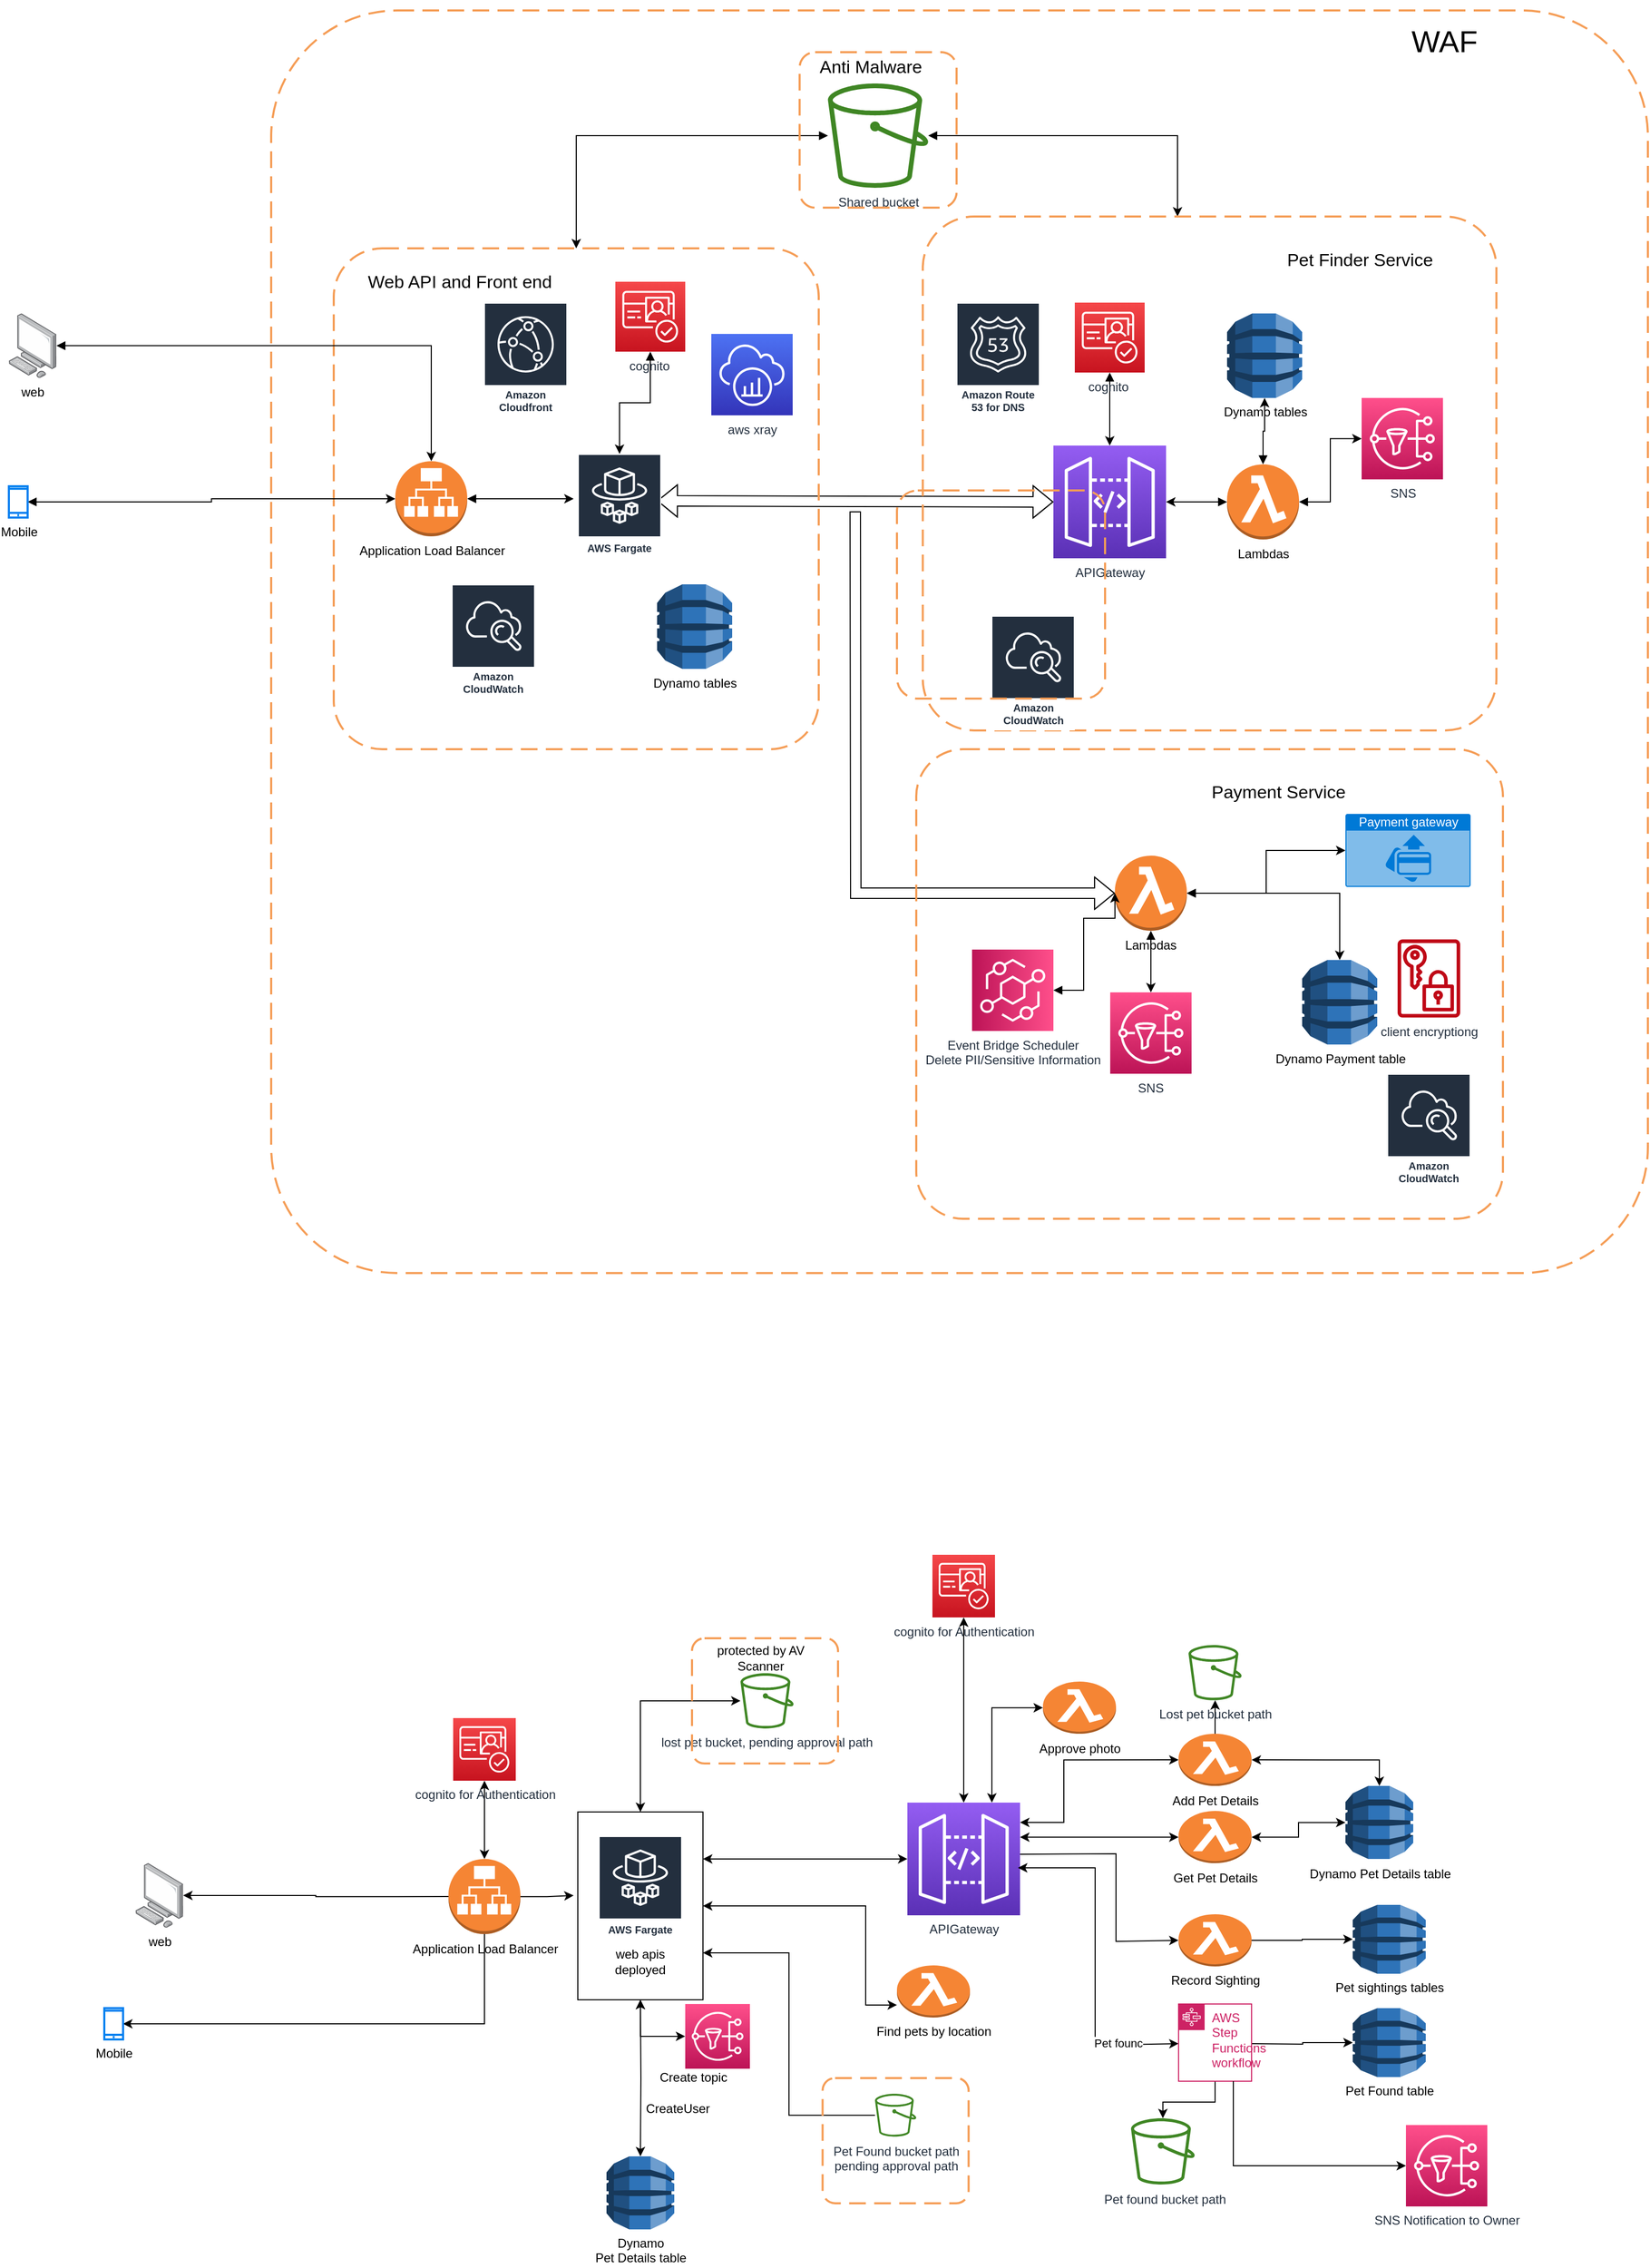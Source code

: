 <mxfile version="20.8.23" type="device"><diagram name="Page-1" id="apLYEd3rW6IxLX2RQMXu"><mxGraphModel dx="2591" dy="1129" grid="1" gridSize="10" guides="1" tooltips="1" connect="1" arrows="1" fold="1" page="1" pageScale="1" pageWidth="827" pageHeight="1169" math="0" shadow="0"><root><mxCell id="0"/><mxCell id="1" parent="0"/><mxCell id="3VNZMfOeTcR0bRgUbtB4-3" style="edgeStyle=orthogonalEdgeStyle;rounded=0;orthogonalLoop=1;jettySize=auto;html=1;" parent="1" source="3VNZMfOeTcR0bRgUbtB4-1" edge="1"><mxGeometry relative="1" as="geometry"><mxPoint x="460" y="1956.46" as="targetPoint"/></mxGeometry></mxCell><mxCell id="3VNZMfOeTcR0bRgUbtB4-1" value="Application Load Balancer" style="outlineConnect=0;dashed=0;verticalLabelPosition=bottom;verticalAlign=top;align=center;html=1;shape=mxgraph.aws3.application_load_balancer;fillColor=#F58534;gradientColor=none;" parent="1" vertex="1"><mxGeometry x="340" y="1921.56" width="69" height="72" as="geometry"/></mxCell><mxCell id="3VNZMfOeTcR0bRgUbtB4-5" style="edgeStyle=orthogonalEdgeStyle;rounded=0;orthogonalLoop=1;jettySize=auto;html=1;startArrow=classic;startFill=1;" parent="1" source="3VNZMfOeTcR0bRgUbtB4-4" target="3VNZMfOeTcR0bRgUbtB4-1" edge="1"><mxGeometry relative="1" as="geometry"/></mxCell><mxCell id="3VNZMfOeTcR0bRgUbtB4-4" value="cognito for Authentication" style="sketch=0;points=[[0,0,0],[0.25,0,0],[0.5,0,0],[0.75,0,0],[1,0,0],[0,1,0],[0.25,1,0],[0.5,1,0],[0.75,1,0],[1,1,0],[0,0.25,0],[0,0.5,0],[0,0.75,0],[1,0.25,0],[1,0.5,0],[1,0.75,0]];outlineConnect=0;fontColor=#232F3E;gradientColor=#F54749;gradientDirection=north;fillColor=#C7131F;strokeColor=#ffffff;dashed=0;verticalLabelPosition=bottom;verticalAlign=top;align=center;html=1;fontSize=12;fontStyle=0;aspect=fixed;shape=mxgraph.aws4.resourceIcon;resIcon=mxgraph.aws4.cognito;" parent="1" vertex="1"><mxGeometry x="344.5" y="1786.46" width="60" height="60" as="geometry"/></mxCell><mxCell id="SlmGdC3QDWPKsRvM05S2-17" style="edgeStyle=orthogonalEdgeStyle;rounded=0;orthogonalLoop=1;jettySize=auto;html=1;startArrow=none;startFill=0;endArrow=classic;endFill=1;exitX=0.5;exitY=0;exitDx=0;exitDy=0;exitPerimeter=0;" parent="1" source="SlmGdC3QDWPKsRvM05S2-44" target="3VNZMfOeTcR0bRgUbtB4-70" edge="1"><mxGeometry relative="1" as="geometry"><mxPoint x="1033" y="1857.46" as="sourcePoint"/></mxGeometry></mxCell><mxCell id="3VNZMfOeTcR0bRgUbtB4-45" style="edgeStyle=orthogonalEdgeStyle;rounded=0;orthogonalLoop=1;jettySize=auto;html=1;entryX=0;entryY=0.5;entryDx=0;entryDy=0;entryPerimeter=0;startArrow=classic;startFill=1;endArrow=none;endFill=0;" parent="1" source="3VNZMfOeTcR0bRgUbtB4-44" target="3VNZMfOeTcR0bRgUbtB4-1" edge="1"><mxGeometry relative="1" as="geometry"/></mxCell><mxCell id="3VNZMfOeTcR0bRgUbtB4-44" value="web" style="points=[];aspect=fixed;html=1;align=center;shadow=0;dashed=0;image;image=img/lib/allied_telesis/computer_and_terminals/Personal_Computer.svg;" parent="1" vertex="1"><mxGeometry x="40" y="1925.56" width="45.6" height="61.8" as="geometry"/></mxCell><mxCell id="3VNZMfOeTcR0bRgUbtB4-48" style="edgeStyle=orthogonalEdgeStyle;rounded=0;orthogonalLoop=1;jettySize=auto;html=1;startArrow=classic;startFill=1;endArrow=none;endFill=0;" parent="1" source="3VNZMfOeTcR0bRgUbtB4-46" target="3VNZMfOeTcR0bRgUbtB4-1" edge="1"><mxGeometry relative="1" as="geometry"/></mxCell><mxCell id="3VNZMfOeTcR0bRgUbtB4-46" value="Mobile" style="html=1;verticalLabelPosition=bottom;align=center;labelBackgroundColor=#ffffff;verticalAlign=top;strokeWidth=2;strokeColor=#0080F0;shadow=0;dashed=0;shape=mxgraph.ios7.icons.smartphone;" parent="1" vertex="1"><mxGeometry x="10" y="2064.46" width="18" height="30" as="geometry"/></mxCell><mxCell id="SlmGdC3QDWPKsRvM05S2-39" style="edgeStyle=orthogonalEdgeStyle;rounded=0;orthogonalLoop=1;jettySize=auto;html=1;entryX=1;entryY=0.25;entryDx=0;entryDy=0;startArrow=classic;startFill=1;endArrow=classic;endFill=1;" parent="1" source="3VNZMfOeTcR0bRgUbtB4-62" target="SlmGdC3QDWPKsRvM05S2-28" edge="1"><mxGeometry relative="1" as="geometry"/></mxCell><mxCell id="3VNZMfOeTcR0bRgUbtB4-62" value="APIGateway&lt;br&gt;" style="sketch=0;points=[[0,0,0],[0.25,0,0],[0.5,0,0],[0.75,0,0],[1,0,0],[0,1,0],[0.25,1,0],[0.5,1,0],[0.75,1,0],[1,1,0],[0,0.25,0],[0,0.5,0],[0,0.75,0],[1,0.25,0],[1,0.5,0],[1,0.75,0]];outlineConnect=0;fontColor=#232F3E;gradientColor=#945DF2;gradientDirection=north;fillColor=#5A30B5;strokeColor=#ffffff;dashed=0;verticalLabelPosition=bottom;verticalAlign=top;align=center;html=1;fontSize=12;fontStyle=0;aspect=fixed;shape=mxgraph.aws4.resourceIcon;resIcon=mxgraph.aws4.api_gateway;" parent="1" vertex="1"><mxGeometry x="780" y="1867.46" width="108" height="108" as="geometry"/></mxCell><mxCell id="3VNZMfOeTcR0bRgUbtB4-70" value="Lost pet bucket path" style="sketch=0;outlineConnect=0;fontColor=#232F3E;gradientColor=none;fillColor=#3F8624;strokeColor=none;dashed=0;verticalLabelPosition=bottom;verticalAlign=top;align=center;html=1;fontSize=12;fontStyle=0;aspect=fixed;pointerEvents=1;shape=mxgraph.aws4.bucket;" parent="1" vertex="1"><mxGeometry x="1049.56" y="1716.46" width="50.89" height="52.92" as="geometry"/></mxCell><mxCell id="SlmGdC3QDWPKsRvM05S2-62" style="edgeStyle=orthogonalEdgeStyle;rounded=0;orthogonalLoop=1;jettySize=auto;html=1;startArrow=classic;startFill=1;endArrow=classic;endFill=1;entryX=1;entryY=0.5;entryDx=0;entryDy=0;entryPerimeter=0;" parent="1" source="RN2zPfymnmirc_mkULP8-1" target="SlmGdC3QDWPKsRvM05S2-44" edge="1"><mxGeometry relative="1" as="geometry"><mxPoint x="1120" y="1826.46" as="targetPoint"/><Array as="points"><mxPoint x="1233" y="1826.46"/></Array></mxGeometry></mxCell><mxCell id="RN2zPfymnmirc_mkULP8-1" value="Dynamo Pet Details table" style="outlineConnect=0;dashed=0;verticalLabelPosition=bottom;verticalAlign=top;align=center;html=1;shape=mxgraph.aws3.dynamo_db;fillColor=#2E73B8;gradientColor=none;" parent="1" vertex="1"><mxGeometry x="1200" y="1851.56" width="65" height="70" as="geometry"/></mxCell><mxCell id="RN2zPfymnmirc_mkULP8-22" style="edgeStyle=orthogonalEdgeStyle;rounded=0;orthogonalLoop=1;jettySize=auto;html=1;startArrow=classic;startFill=1;endArrow=classic;endFill=1;" parent="1" target="RN2zPfymnmirc_mkULP8-33" edge="1"><mxGeometry relative="1" as="geometry"><mxPoint x="524.016" y="2056.46" as="sourcePoint"/><mxPoint x="524.003" y="2116.46" as="targetPoint"/></mxGeometry></mxCell><mxCell id="RN2zPfymnmirc_mkULP8-26" style="edgeStyle=orthogonalEdgeStyle;rounded=0;orthogonalLoop=1;jettySize=auto;html=1;entryX=0;entryY=0.5;entryDx=0;entryDy=0;entryPerimeter=0;startArrow=classic;startFill=1;endArrow=classic;endFill=1;exitX=0.5;exitY=1;exitDx=0;exitDy=0;" parent="1" source="SlmGdC3QDWPKsRvM05S2-28" target="RN2zPfymnmirc_mkULP8-25" edge="1"><mxGeometry relative="1" as="geometry"><mxPoint x="566.88" y="2160.46" as="sourcePoint"/></mxGeometry></mxCell><mxCell id="RN2zPfymnmirc_mkULP8-25" value="" style="sketch=0;points=[[0,0,0],[0.25,0,0],[0.5,0,0],[0.75,0,0],[1,0,0],[0,1,0],[0.25,1,0],[0.5,1,0],[0.75,1,0],[1,1,0],[0,0.25,0],[0,0.5,0],[0,0.75,0],[1,0.25,0],[1,0.5,0],[1,0.75,0]];outlineConnect=0;fontColor=#232F3E;gradientColor=#FF4F8B;gradientDirection=north;fillColor=#BC1356;strokeColor=#ffffff;dashed=0;verticalLabelPosition=bottom;verticalAlign=top;align=center;html=1;fontSize=12;fontStyle=0;aspect=fixed;shape=mxgraph.aws4.resourceIcon;resIcon=mxgraph.aws4.sns;" parent="1" vertex="1"><mxGeometry x="567" y="2060.46" width="62" height="62" as="geometry"/></mxCell><mxCell id="RN2zPfymnmirc_mkULP8-33" value="Dynamo&lt;br&gt;Pet Details table" style="outlineConnect=0;dashed=0;verticalLabelPosition=bottom;verticalAlign=top;align=center;html=1;shape=mxgraph.aws3.dynamo_db;fillColor=#2E73B8;gradientColor=none;" parent="1" vertex="1"><mxGeometry x="491.5" y="2206.46" width="65" height="70" as="geometry"/></mxCell><mxCell id="RN2zPfymnmirc_mkULP8-53" value="Create topic" style="text;html=1;strokeColor=none;fillColor=none;align=center;verticalAlign=middle;whiteSpace=wrap;rounded=0;" parent="1" vertex="1"><mxGeometry x="530" y="2116.46" width="90" height="30" as="geometry"/></mxCell><mxCell id="SlmGdC3QDWPKsRvM05S2-16" style="edgeStyle=orthogonalEdgeStyle;rounded=0;orthogonalLoop=1;jettySize=auto;html=1;entryX=0;entryY=0.5;entryDx=0;entryDy=0;entryPerimeter=0;startArrow=none;startFill=0;endArrow=classic;endFill=1;" parent="1" source="SlmGdC3QDWPKsRvM05S2-6" target="SlmGdC3QDWPKsRvM05S2-15" edge="1"><mxGeometry relative="1" as="geometry"/></mxCell><mxCell id="SlmGdC3QDWPKsRvM05S2-6" value="Record Sighting" style="outlineConnect=0;dashed=0;verticalLabelPosition=bottom;verticalAlign=top;align=center;html=1;shape=mxgraph.aws3.lambda_function;fillColor=#F58534;gradientColor=none;" parent="1" vertex="1"><mxGeometry x="1040.01" y="1974.46" width="70" height="50" as="geometry"/></mxCell><mxCell id="SlmGdC3QDWPKsRvM05S2-58" value="" style="edgeStyle=orthogonalEdgeStyle;rounded=0;orthogonalLoop=1;jettySize=auto;html=1;startArrow=classic;startFill=1;endArrow=classic;endFill=1;" parent="1" source="SlmGdC3QDWPKsRvM05S2-11" target="3VNZMfOeTcR0bRgUbtB4-62" edge="1"><mxGeometry relative="1" as="geometry"/></mxCell><mxCell id="SlmGdC3QDWPKsRvM05S2-11" value="cognito for Authentication" style="sketch=0;points=[[0,0,0],[0.25,0,0],[0.5,0,0],[0.75,0,0],[1,0,0],[0,1,0],[0.25,1,0],[0.5,1,0],[0.75,1,0],[1,1,0],[0,0.25,0],[0,0.5,0],[0,0.75,0],[1,0.25,0],[1,0.5,0],[1,0.75,0]];outlineConnect=0;fontColor=#232F3E;gradientColor=#F54749;gradientDirection=north;fillColor=#C7131F;strokeColor=#ffffff;dashed=0;verticalLabelPosition=bottom;verticalAlign=top;align=center;html=1;fontSize=12;fontStyle=0;aspect=fixed;shape=mxgraph.aws4.resourceIcon;resIcon=mxgraph.aws4.cognito;" parent="1" vertex="1"><mxGeometry x="804" y="1630" width="60" height="60" as="geometry"/></mxCell><mxCell id="SlmGdC3QDWPKsRvM05S2-15" value="Pet sightings tables" style="outlineConnect=0;dashed=0;verticalLabelPosition=bottom;verticalAlign=top;align=center;html=1;shape=mxgraph.aws3.dynamo_db;fillColor=#2E73B8;gradientColor=none;" parent="1" vertex="1"><mxGeometry x="1207" y="1965.46" width="70" height="66" as="geometry"/></mxCell><mxCell id="SlmGdC3QDWPKsRvM05S2-19" value="" style="endArrow=classic;startArrow=none;html=1;rounded=0;exitX=1;exitY=0.75;exitDx=0;exitDy=0;exitPerimeter=0;entryX=0;entryY=0.5;entryDx=0;entryDy=0;entryPerimeter=0;startFill=0;" parent="1" target="SlmGdC3QDWPKsRvM05S2-6" edge="1"><mxGeometry width="50" height="50" relative="1" as="geometry"><mxPoint x="888" y="1916.96" as="sourcePoint"/><mxPoint x="1050" y="2157.46" as="targetPoint"/><Array as="points"><mxPoint x="980" y="1916.46"/><mxPoint x="980" y="1946.46"/><mxPoint x="980" y="2000.46"/></Array></mxGeometry></mxCell><mxCell id="SlmGdC3QDWPKsRvM05S2-23" style="edgeStyle=orthogonalEdgeStyle;rounded=0;orthogonalLoop=1;jettySize=auto;html=1;startArrow=classic;startFill=1;endArrow=classic;endFill=1;exitX=0;exitY=0.5;exitDx=0;exitDy=0;exitPerimeter=0;" parent="1" source="SlmGdC3QDWPKsRvM05S2-44" target="3VNZMfOeTcR0bRgUbtB4-62" edge="1"><mxGeometry relative="1" as="geometry"><mxPoint x="890" y="1886.46" as="targetPoint"/><mxPoint x="1000.89" y="1887.075" as="sourcePoint"/><Array as="points"><mxPoint x="930" y="1826.46"/><mxPoint x="930" y="1886.46"/></Array></mxGeometry></mxCell><mxCell id="SlmGdC3QDWPKsRvM05S2-31" value="" style="group" parent="1" vertex="1" connectable="0"><mxGeometry x="464" y="1876.46" width="120" height="180" as="geometry"/></mxCell><mxCell id="SlmGdC3QDWPKsRvM05S2-28" value="" style="rounded=0;whiteSpace=wrap;html=1;" parent="SlmGdC3QDWPKsRvM05S2-31" vertex="1"><mxGeometry width="120" height="180" as="geometry"/></mxCell><mxCell id="SlmGdC3QDWPKsRvM05S2-29" value="AWS Fargate" style="sketch=0;outlineConnect=0;fontColor=#232F3E;gradientColor=none;strokeColor=#ffffff;fillColor=#232F3E;dashed=0;verticalLabelPosition=middle;verticalAlign=bottom;align=center;html=1;whiteSpace=wrap;fontSize=10;fontStyle=1;spacing=3;shape=mxgraph.aws4.productIcon;prIcon=mxgraph.aws4.fargate;" parent="SlmGdC3QDWPKsRvM05S2-31" vertex="1"><mxGeometry x="20" y="23" width="80" height="100" as="geometry"/></mxCell><mxCell id="SlmGdC3QDWPKsRvM05S2-30" value="web apis deployed" style="text;html=1;strokeColor=none;fillColor=none;align=center;verticalAlign=middle;whiteSpace=wrap;rounded=0;" parent="SlmGdC3QDWPKsRvM05S2-31" vertex="1"><mxGeometry x="30" y="129" width="60" height="30" as="geometry"/></mxCell><mxCell id="SlmGdC3QDWPKsRvM05S2-35" value="CreateUser" style="text;html=1;strokeColor=none;fillColor=none;align=center;verticalAlign=middle;whiteSpace=wrap;rounded=0;" parent="1" vertex="1"><mxGeometry x="530" y="2146.46" width="60" height="30" as="geometry"/></mxCell><mxCell id="SlmGdC3QDWPKsRvM05S2-38" style="edgeStyle=orthogonalEdgeStyle;rounded=0;orthogonalLoop=1;jettySize=auto;html=1;startArrow=classic;startFill=1;endArrow=classic;endFill=1;" parent="1" source="SlmGdC3QDWPKsRvM05S2-37" target="SlmGdC3QDWPKsRvM05S2-28" edge="1"><mxGeometry relative="1" as="geometry"><Array as="points"><mxPoint x="740" y="2061.46"/><mxPoint x="740" y="1966.46"/></Array></mxGeometry></mxCell><mxCell id="SlmGdC3QDWPKsRvM05S2-37" value="Find pets by location" style="outlineConnect=0;dashed=0;verticalLabelPosition=bottom;verticalAlign=top;align=center;html=1;shape=mxgraph.aws3.lambda_function;fillColor=#F58534;gradientColor=none;" parent="1" vertex="1"><mxGeometry x="770" y="2023.46" width="70" height="50" as="geometry"/></mxCell><mxCell id="SlmGdC3QDWPKsRvM05S2-42" style="edgeStyle=orthogonalEdgeStyle;rounded=0;orthogonalLoop=1;jettySize=auto;html=1;startArrow=classic;startFill=1;endArrow=classic;endFill=1;" parent="1" source="SlmGdC3QDWPKsRvM05S2-40" target="SlmGdC3QDWPKsRvM05S2-28" edge="1"><mxGeometry relative="1" as="geometry"/></mxCell><mxCell id="SlmGdC3QDWPKsRvM05S2-40" value="lost pet bucket, pending approval path" style="sketch=0;outlineConnect=0;fontColor=#232F3E;gradientColor=none;fillColor=#3F8624;strokeColor=none;dashed=0;verticalLabelPosition=bottom;verticalAlign=top;align=center;html=1;fontSize=12;fontStyle=0;aspect=fixed;pointerEvents=1;shape=mxgraph.aws4.bucket;" parent="1" vertex="1"><mxGeometry x="620" y="1743.54" width="50.89" height="52.92" as="geometry"/></mxCell><mxCell id="SlmGdC3QDWPKsRvM05S2-44" value="Add Pet Details" style="outlineConnect=0;dashed=0;verticalLabelPosition=bottom;verticalAlign=top;align=center;html=1;shape=mxgraph.aws3.lambda_function;fillColor=#F58534;gradientColor=none;" parent="1" vertex="1"><mxGeometry x="1040" y="1801.56" width="70" height="50" as="geometry"/></mxCell><mxCell id="SlmGdC3QDWPKsRvM05S2-49" style="edgeStyle=orthogonalEdgeStyle;rounded=0;orthogonalLoop=1;jettySize=auto;html=1;entryX=0.75;entryY=0;entryDx=0;entryDy=0;entryPerimeter=0;startArrow=classic;startFill=1;endArrow=classic;endFill=1;" parent="1" source="SlmGdC3QDWPKsRvM05S2-48" target="3VNZMfOeTcR0bRgUbtB4-62" edge="1"><mxGeometry relative="1" as="geometry"/></mxCell><mxCell id="SlmGdC3QDWPKsRvM05S2-48" value="Approve photo" style="outlineConnect=0;dashed=0;verticalLabelPosition=bottom;verticalAlign=top;align=center;html=1;shape=mxgraph.aws3.lambda_function;fillColor=#F58534;gradientColor=none;" parent="1" vertex="1"><mxGeometry x="910" y="1751.56" width="70" height="50" as="geometry"/></mxCell><mxCell id="SlmGdC3QDWPKsRvM05S2-52" value="" style="rounded=1;arcSize=10;dashed=1;strokeColor=#F59D56;fillColor=none;gradientColor=none;dashPattern=8 4;strokeWidth=2;" parent="1" vertex="1"><mxGeometry x="573.5" y="1710" width="140" height="120" as="geometry"/></mxCell><mxCell id="SlmGdC3QDWPKsRvM05S2-54" value="protected by AV Scanner" style="text;html=1;strokeColor=none;fillColor=none;align=center;verticalAlign=middle;whiteSpace=wrap;rounded=0;" parent="1" vertex="1"><mxGeometry x="590" y="1713.54" width="99" height="30" as="geometry"/></mxCell><mxCell id="SlmGdC3QDWPKsRvM05S2-59" style="edgeStyle=orthogonalEdgeStyle;rounded=0;orthogonalLoop=1;jettySize=auto;html=1;startArrow=classic;startFill=1;endArrow=classic;endFill=1;" parent="1" source="SlmGdC3QDWPKsRvM05S2-57" target="3VNZMfOeTcR0bRgUbtB4-62" edge="1"><mxGeometry relative="1" as="geometry"><mxPoint x="920" y="1896.46" as="targetPoint"/><Array as="points"><mxPoint x="910" y="1900.46"/><mxPoint x="910" y="1900.46"/></Array></mxGeometry></mxCell><mxCell id="SlmGdC3QDWPKsRvM05S2-63" style="edgeStyle=orthogonalEdgeStyle;rounded=0;orthogonalLoop=1;jettySize=auto;html=1;startArrow=classic;startFill=1;endArrow=classic;endFill=1;" parent="1" source="SlmGdC3QDWPKsRvM05S2-57" target="RN2zPfymnmirc_mkULP8-1" edge="1"><mxGeometry relative="1" as="geometry"/></mxCell><mxCell id="SlmGdC3QDWPKsRvM05S2-57" value="Get Pet Details" style="outlineConnect=0;dashed=0;verticalLabelPosition=bottom;verticalAlign=top;align=center;html=1;shape=mxgraph.aws3.lambda_function;fillColor=#F58534;gradientColor=none;" parent="1" vertex="1"><mxGeometry x="1040.01" y="1875.56" width="70" height="50" as="geometry"/></mxCell><mxCell id="Be1C7dZHBWLzgUQu4sdX-7" value="APIGateway&lt;br&gt;" style="sketch=0;points=[[0,0,0],[0.25,0,0],[0.5,0,0],[0.75,0,0],[1,0,0],[0,1,0],[0.25,1,0],[0.5,1,0],[0.75,1,0],[1,1,0],[0,0.25,0],[0,0.5,0],[0,0.75,0],[1,0.25,0],[1,0.5,0],[1,0.75,0]];outlineConnect=0;fontColor=#232F3E;gradientColor=#945DF2;gradientDirection=north;fillColor=#5A30B5;strokeColor=#ffffff;dashed=0;verticalLabelPosition=bottom;verticalAlign=top;align=center;html=1;fontSize=12;fontStyle=0;aspect=fixed;shape=mxgraph.aws4.resourceIcon;resIcon=mxgraph.aws4.api_gateway;" parent="1" vertex="1"><mxGeometry x="920" y="567" width="108" height="108" as="geometry"/></mxCell><mxCell id="Be1C7dZHBWLzgUQu4sdX-18" style="edgeStyle=orthogonalEdgeStyle;rounded=0;orthogonalLoop=1;jettySize=auto;html=1;entryX=-0.05;entryY=0.43;entryDx=0;entryDy=0;entryPerimeter=0;startArrow=block;" parent="1" source="Be1C7dZHBWLzgUQu4sdX-8" target="Be1C7dZHBWLzgUQu4sdX-15" edge="1"><mxGeometry relative="1" as="geometry"/></mxCell><mxCell id="Be1C7dZHBWLzgUQu4sdX-8" value="Application Load Balancer" style="outlineConnect=0;dashed=0;verticalLabelPosition=bottom;verticalAlign=top;align=center;html=1;shape=mxgraph.aws3.application_load_balancer;fillColor=#F58534;gradientColor=none;" parent="1" vertex="1"><mxGeometry x="289" y="582.0" width="69" height="72" as="geometry"/></mxCell><mxCell id="Be1C7dZHBWLzgUQu4sdX-13" style="edgeStyle=orthogonalEdgeStyle;rounded=0;orthogonalLoop=1;jettySize=auto;html=1;entryX=0;entryY=0.5;entryDx=0;entryDy=0;entryPerimeter=0;shape=flexArrow;startArrow=block;" parent="1" target="Be1C7dZHBWLzgUQu4sdX-7" edge="1"><mxGeometry relative="1" as="geometry"><mxPoint x="540" y="620" as="sourcePoint"/></mxGeometry></mxCell><mxCell id="Be1C7dZHBWLzgUQu4sdX-31" style="edgeStyle=orthogonalEdgeStyle;rounded=0;orthogonalLoop=1;jettySize=auto;html=1;startArrow=block;" parent="1" source="Be1C7dZHBWLzgUQu4sdX-14" target="Be1C7dZHBWLzgUQu4sdX-19" edge="1"><mxGeometry relative="1" as="geometry"><Array as="points"><mxPoint x="1039" y="270"/></Array></mxGeometry></mxCell><mxCell id="Be1C7dZHBWLzgUQu4sdX-33" style="edgeStyle=orthogonalEdgeStyle;rounded=0;orthogonalLoop=1;jettySize=auto;html=1;entryX=0.5;entryY=0;entryDx=0;entryDy=0;startArrow=block;" parent="1" source="Be1C7dZHBWLzgUQu4sdX-14" target="Be1C7dZHBWLzgUQu4sdX-21" edge="1"><mxGeometry relative="1" as="geometry"/></mxCell><mxCell id="Be1C7dZHBWLzgUQu4sdX-14" value="Shared bucket" style="sketch=0;outlineConnect=0;fontColor=#232F3E;gradientColor=none;fillColor=#3F8624;strokeColor=none;dashed=0;verticalLabelPosition=bottom;verticalAlign=top;align=center;html=1;fontSize=12;fontStyle=0;aspect=fixed;pointerEvents=1;shape=mxgraph.aws4.bucket;" parent="1" vertex="1"><mxGeometry x="703.84" y="220" width="96.16" height="100" as="geometry"/></mxCell><mxCell id="Be1C7dZHBWLzgUQu4sdX-15" value="AWS Fargate" style="sketch=0;outlineConnect=0;fontColor=#232F3E;gradientColor=none;strokeColor=#ffffff;fillColor=#232F3E;dashed=0;verticalLabelPosition=middle;verticalAlign=bottom;align=center;html=1;whiteSpace=wrap;fontSize=10;fontStyle=1;spacing=3;shape=mxgraph.aws4.productIcon;prIcon=mxgraph.aws4.fargate;glass=0;" parent="1" vertex="1"><mxGeometry x="464" y="575" width="80" height="100" as="geometry"/></mxCell><mxCell id="Be1C7dZHBWLzgUQu4sdX-21" value="" style="rounded=1;arcSize=10;dashed=1;strokeColor=#F59D56;fillColor=none;gradientColor=none;dashPattern=8 4;strokeWidth=2;glass=0;" parent="1" vertex="1"><mxGeometry x="230" y="378" width="465" height="480" as="geometry"/></mxCell><mxCell id="Be1C7dZHBWLzgUQu4sdX-19" value="" style="rounded=1;arcSize=10;dashed=1;strokeColor=#F59D56;fillColor=none;gradientColor=none;dashPattern=8 4;strokeWidth=2;glass=0;" parent="1" vertex="1"><mxGeometry x="794.75" y="347.5" width="550" height="492.5" as="geometry"/></mxCell><mxCell id="Be1C7dZHBWLzgUQu4sdX-26" style="edgeStyle=orthogonalEdgeStyle;rounded=0;orthogonalLoop=1;jettySize=auto;html=1;startArrow=block;" parent="1" source="Be1C7dZHBWLzgUQu4sdX-22" target="Be1C7dZHBWLzgUQu4sdX-15" edge="1"><mxGeometry relative="1" as="geometry"/></mxCell><mxCell id="Be1C7dZHBWLzgUQu4sdX-22" value="cognito&amp;nbsp;" style="sketch=0;points=[[0,0,0],[0.25,0,0],[0.5,0,0],[0.75,0,0],[1,0,0],[0,1,0],[0.25,1,0],[0.5,1,0],[0.75,1,0],[1,1,0],[0,0.25,0],[0,0.5,0],[0,0.75,0],[1,0.25,0],[1,0.5,0],[1,0.75,0]];outlineConnect=0;fontColor=#232F3E;gradientColor=#F54749;gradientDirection=north;fillColor=#C7131F;strokeColor=#ffffff;dashed=0;verticalLabelPosition=bottom;verticalAlign=top;align=center;html=1;fontSize=12;fontStyle=0;aspect=fixed;shape=mxgraph.aws4.resourceIcon;resIcon=mxgraph.aws4.cognito;glass=0;" parent="1" vertex="1"><mxGeometry x="500" y="410" width="67" height="67" as="geometry"/></mxCell><mxCell id="Be1C7dZHBWLzgUQu4sdX-28" style="edgeStyle=orthogonalEdgeStyle;rounded=0;orthogonalLoop=1;jettySize=auto;html=1;entryX=0.5;entryY=0;entryDx=0;entryDy=0;entryPerimeter=0;startArrow=block;" parent="1" source="Be1C7dZHBWLzgUQu4sdX-27" target="Be1C7dZHBWLzgUQu4sdX-7" edge="1"><mxGeometry relative="1" as="geometry"/></mxCell><mxCell id="Be1C7dZHBWLzgUQu4sdX-27" value="cognito&amp;nbsp;" style="sketch=0;points=[[0,0,0],[0.25,0,0],[0.5,0,0],[0.75,0,0],[1,0,0],[0,1,0],[0.25,1,0],[0.5,1,0],[0.75,1,0],[1,1,0],[0,0.25,0],[0,0.5,0],[0,0.75,0],[1,0.25,0],[1,0.5,0],[1,0.75,0]];outlineConnect=0;fontColor=#232F3E;gradientColor=#F54749;gradientDirection=north;fillColor=#C7131F;strokeColor=#ffffff;dashed=0;verticalLabelPosition=bottom;verticalAlign=top;align=center;html=1;fontSize=12;fontStyle=0;aspect=fixed;shape=mxgraph.aws4.resourceIcon;resIcon=mxgraph.aws4.cognito;glass=0;" parent="1" vertex="1"><mxGeometry x="940.5" y="430" width="67" height="67" as="geometry"/></mxCell><mxCell id="Be1C7dZHBWLzgUQu4sdX-36" style="edgeStyle=orthogonalEdgeStyle;rounded=0;orthogonalLoop=1;jettySize=auto;html=1;startArrow=block;" parent="1" source="Be1C7dZHBWLzgUQu4sdX-34" target="Be1C7dZHBWLzgUQu4sdX-8" edge="1"><mxGeometry relative="1" as="geometry"/></mxCell><mxCell id="Be1C7dZHBWLzgUQu4sdX-34" value="web" style="points=[];aspect=fixed;html=1;align=center;shadow=0;dashed=0;image;image=img/lib/allied_telesis/computer_and_terminals/Personal_Computer.svg;" parent="1" vertex="1"><mxGeometry x="-81.5" y="440.4" width="45.6" height="61.8" as="geometry"/></mxCell><mxCell id="Be1C7dZHBWLzgUQu4sdX-37" style="edgeStyle=orthogonalEdgeStyle;rounded=0;orthogonalLoop=1;jettySize=auto;html=1;entryX=0;entryY=0.5;entryDx=0;entryDy=0;entryPerimeter=0;startArrow=block;" parent="1" source="Be1C7dZHBWLzgUQu4sdX-35" target="Be1C7dZHBWLzgUQu4sdX-8" edge="1"><mxGeometry relative="1" as="geometry"/></mxCell><mxCell id="Be1C7dZHBWLzgUQu4sdX-35" value="Mobile" style="html=1;verticalLabelPosition=bottom;align=center;labelBackgroundColor=#ffffff;verticalAlign=top;strokeWidth=2;strokeColor=#0080F0;shadow=0;dashed=0;shape=mxgraph.ios7.icons.smartphone;" parent="1" vertex="1"><mxGeometry x="-81.5" y="606" width="18" height="30" as="geometry"/></mxCell><mxCell id="Be1C7dZHBWLzgUQu4sdX-39" value="Dynamo tables" style="outlineConnect=0;dashed=0;verticalLabelPosition=bottom;verticalAlign=top;align=center;html=1;shape=mxgraph.aws3.dynamo_db;fillColor=#2E73B8;gradientColor=none;glass=0;" parent="1" vertex="1"><mxGeometry x="1086.5" y="440.4" width="72" height="81" as="geometry"/></mxCell><mxCell id="Be1C7dZHBWLzgUQu4sdX-41" value="" style="edgeStyle=orthogonalEdgeStyle;rounded=0;orthogonalLoop=1;jettySize=auto;html=1;startArrow=block;" parent="1" source="Be1C7dZHBWLzgUQu4sdX-40" target="Be1C7dZHBWLzgUQu4sdX-7" edge="1"><mxGeometry relative="1" as="geometry"/></mxCell><mxCell id="Be1C7dZHBWLzgUQu4sdX-42" value="" style="edgeStyle=orthogonalEdgeStyle;rounded=0;orthogonalLoop=1;jettySize=auto;html=1;startArrow=block;" parent="1" source="Be1C7dZHBWLzgUQu4sdX-40" target="Be1C7dZHBWLzgUQu4sdX-39" edge="1"><mxGeometry relative="1" as="geometry"/></mxCell><mxCell id="Be1C7dZHBWLzgUQu4sdX-49" style="edgeStyle=orthogonalEdgeStyle;rounded=0;orthogonalLoop=1;jettySize=auto;html=1;entryX=0;entryY=0.5;entryDx=0;entryDy=0;entryPerimeter=0;startArrow=block;" parent="1" source="Be1C7dZHBWLzgUQu4sdX-40" target="Be1C7dZHBWLzgUQu4sdX-48" edge="1"><mxGeometry relative="1" as="geometry"/></mxCell><mxCell id="Be1C7dZHBWLzgUQu4sdX-40" value="Lambdas" style="outlineConnect=0;dashed=0;verticalLabelPosition=bottom;verticalAlign=top;align=center;html=1;shape=mxgraph.aws3.lambda_function;fillColor=#F58534;gradientColor=none;glass=0;" parent="1" vertex="1"><mxGeometry x="1086.5" y="585" width="69" height="72" as="geometry"/></mxCell><mxCell id="Be1C7dZHBWLzgUQu4sdX-48" value="SNS" style="sketch=0;points=[[0,0,0],[0.25,0,0],[0.5,0,0],[0.75,0,0],[1,0,0],[0,1,0],[0.25,1,0],[0.5,1,0],[0.75,1,0],[1,1,0],[0,0.25,0],[0,0.5,0],[0,0.75,0],[1,0.25,0],[1,0.5,0],[1,0.75,0]];outlineConnect=0;fontColor=#232F3E;gradientColor=#FF4F8B;gradientDirection=north;fillColor=#BC1356;strokeColor=#ffffff;dashed=0;verticalLabelPosition=bottom;verticalAlign=top;align=center;html=1;fontSize=12;fontStyle=0;aspect=fixed;shape=mxgraph.aws4.resourceIcon;resIcon=mxgraph.aws4.sns;glass=0;" parent="1" vertex="1"><mxGeometry x="1215.5" y="521.4" width="78" height="78" as="geometry"/></mxCell><mxCell id="Be1C7dZHBWLzgUQu4sdX-51" value="Dynamo tables" style="outlineConnect=0;dashed=0;verticalLabelPosition=bottom;verticalAlign=top;align=center;html=1;shape=mxgraph.aws3.dynamo_db;fillColor=#2E73B8;gradientColor=none;glass=0;" parent="1" vertex="1"><mxGeometry x="540" y="700" width="72" height="81" as="geometry"/></mxCell><mxCell id="Be1C7dZHBWLzgUQu4sdX-52" value="" style="rounded=1;arcSize=10;dashed=1;strokeColor=#F59D56;fillColor=none;gradientColor=none;dashPattern=8 4;strokeWidth=2;glass=0;" parent="1" vertex="1"><mxGeometry x="676.67" y="190" width="150.5" height="149" as="geometry"/></mxCell><mxCell id="Be1C7dZHBWLzgUQu4sdX-55" value="Amazon CloudWatch" style="sketch=0;outlineConnect=0;fontColor=#232F3E;gradientColor=none;strokeColor=#ffffff;fillColor=#232F3E;dashed=0;verticalLabelPosition=middle;verticalAlign=bottom;align=center;html=1;whiteSpace=wrap;fontSize=10;fontStyle=1;spacing=3;shape=mxgraph.aws4.productIcon;prIcon=mxgraph.aws4.cloudwatch;glass=0;" parent="1" vertex="1"><mxGeometry x="343" y="700" width="80" height="110" as="geometry"/></mxCell><mxCell id="Be1C7dZHBWLzgUQu4sdX-56" value="Amazon CloudWatch" style="sketch=0;outlineConnect=0;fontColor=#232F3E;gradientColor=none;strokeColor=#ffffff;fillColor=#232F3E;dashed=0;verticalLabelPosition=middle;verticalAlign=bottom;align=center;html=1;whiteSpace=wrap;fontSize=10;fontStyle=1;spacing=3;shape=mxgraph.aws4.productIcon;prIcon=mxgraph.aws4.cloudwatch;glass=0;" parent="1" vertex="1"><mxGeometry x="860.5" y="730" width="80" height="110" as="geometry"/></mxCell><mxCell id="Be1C7dZHBWLzgUQu4sdX-57" value="aws xray" style="sketch=0;points=[[0,0,0],[0.25,0,0],[0.5,0,0],[0.75,0,0],[1,0,0],[0,1,0],[0.25,1,0],[0.5,1,0],[0.75,1,0],[1,1,0],[0,0.25,0],[0,0.5,0],[0,0.75,0],[1,0.25,0],[1,0.5,0],[1,0.75,0]];outlineConnect=0;fontColor=#232F3E;gradientColor=#4D72F3;gradientDirection=north;fillColor=#3334B9;strokeColor=#ffffff;dashed=0;verticalLabelPosition=bottom;verticalAlign=top;align=center;html=1;fontSize=12;fontStyle=0;aspect=fixed;shape=mxgraph.aws4.resourceIcon;resIcon=mxgraph.aws4.xray;glass=0;" parent="1" vertex="1"><mxGeometry x="592" y="460" width="78" height="78" as="geometry"/></mxCell><mxCell id="Be1C7dZHBWLzgUQu4sdX-58" value="Amazon Route 53 for DNS" style="sketch=0;outlineConnect=0;fontColor=#232F3E;gradientColor=none;strokeColor=#ffffff;fillColor=#232F3E;dashed=0;verticalLabelPosition=middle;verticalAlign=bottom;align=center;html=1;whiteSpace=wrap;fontSize=10;fontStyle=1;spacing=3;shape=mxgraph.aws4.productIcon;prIcon=mxgraph.aws4.route_53;glass=0;" parent="1" vertex="1"><mxGeometry x="827" y="430" width="80" height="110" as="geometry"/></mxCell><mxCell id="Be1C7dZHBWLzgUQu4sdX-59" value="Amazon Cloudfront" style="sketch=0;outlineConnect=0;fontColor=#232F3E;gradientColor=none;strokeColor=#ffffff;fillColor=#232F3E;dashed=0;verticalLabelPosition=middle;verticalAlign=bottom;align=center;html=1;whiteSpace=wrap;fontSize=10;fontStyle=1;spacing=3;shape=mxgraph.aws4.productIcon;prIcon=mxgraph.aws4.cloudfront;glass=0;" parent="1" vertex="1"><mxGeometry x="374" y="430" width="80" height="110" as="geometry"/></mxCell><mxCell id="Be1C7dZHBWLzgUQu4sdX-67" style="edgeStyle=orthogonalEdgeStyle;rounded=0;orthogonalLoop=1;jettySize=auto;html=1;entryX=0;entryY=0.5;entryDx=0;entryDy=0;entryPerimeter=0;startArrow=block;" parent="1" source="Be1C7dZHBWLzgUQu4sdX-64" target="Be1C7dZHBWLzgUQu4sdX-66" edge="1"><mxGeometry relative="1" as="geometry"/></mxCell><mxCell id="Be1C7dZHBWLzgUQu4sdX-68" style="edgeStyle=orthogonalEdgeStyle;rounded=0;orthogonalLoop=1;jettySize=auto;html=1;startArrow=block;" parent="1" source="Be1C7dZHBWLzgUQu4sdX-64" target="Be1C7dZHBWLzgUQu4sdX-65" edge="1"><mxGeometry relative="1" as="geometry"/></mxCell><mxCell id="Be1C7dZHBWLzgUQu4sdX-70" style="edgeStyle=orthogonalEdgeStyle;rounded=0;orthogonalLoop=1;jettySize=auto;html=1;entryX=0.5;entryY=0;entryDx=0;entryDy=0;entryPerimeter=0;startArrow=block;" parent="1" source="Be1C7dZHBWLzgUQu4sdX-64" target="Be1C7dZHBWLzgUQu4sdX-69" edge="1"><mxGeometry relative="1" as="geometry"/></mxCell><mxCell id="6QwKgDcAZuKB_qYK-zRr-19" style="edgeStyle=orthogonalEdgeStyle;rounded=0;orthogonalLoop=1;jettySize=auto;html=1;startArrow=classic;startFill=1;endArrow=none;endFill=0;shape=flexArrow;" edge="1" parent="1" source="Be1C7dZHBWLzgUQu4sdX-64"><mxGeometry relative="1" as="geometry"><mxPoint x="730" y="630" as="targetPoint"/></mxGeometry></mxCell><mxCell id="Be1C7dZHBWLzgUQu4sdX-64" value="Lambdas" style="outlineConnect=0;dashed=0;verticalLabelPosition=bottom;verticalAlign=top;align=center;html=1;shape=mxgraph.aws3.lambda_function;fillColor=#F58534;gradientColor=none;glass=0;" parent="1" vertex="1"><mxGeometry x="978.95" y="960" width="69" height="72" as="geometry"/></mxCell><mxCell id="Be1C7dZHBWLzgUQu4sdX-65" value="Dynamo Payment table" style="outlineConnect=0;dashed=0;verticalLabelPosition=bottom;verticalAlign=top;align=center;html=1;shape=mxgraph.aws3.dynamo_db;fillColor=#2E73B8;gradientColor=none;glass=0;" parent="1" vertex="1"><mxGeometry x="1158.5" y="1060" width="72" height="81" as="geometry"/></mxCell><mxCell id="Be1C7dZHBWLzgUQu4sdX-66" value="Payment gateway" style="html=1;strokeColor=none;fillColor=#0079D6;labelPosition=center;verticalLabelPosition=middle;verticalAlign=top;align=center;fontSize=12;outlineConnect=0;spacingTop=-6;fontColor=#FFFFFF;sketch=0;shape=mxgraph.sitemap.payment;glass=0;" parent="1" vertex="1"><mxGeometry x="1200" y="920" width="120" height="70" as="geometry"/></mxCell><mxCell id="Be1C7dZHBWLzgUQu4sdX-69" value="SNS" style="sketch=0;points=[[0,0,0],[0.25,0,0],[0.5,0,0],[0.75,0,0],[1,0,0],[0,1,0],[0.25,1,0],[0.5,1,0],[0.75,1,0],[1,1,0],[0,0.25,0],[0,0.5,0],[0,0.75,0],[1,0.25,0],[1,0.5,0],[1,0.75,0]];outlineConnect=0;fontColor=#232F3E;gradientColor=#FF4F8B;gradientDirection=north;fillColor=#BC1356;strokeColor=#ffffff;dashed=0;verticalLabelPosition=bottom;verticalAlign=top;align=center;html=1;fontSize=12;fontStyle=0;aspect=fixed;shape=mxgraph.aws4.resourceIcon;resIcon=mxgraph.aws4.sns;glass=0;" parent="1" vertex="1"><mxGeometry x="974.45" y="1091" width="78" height="78" as="geometry"/></mxCell><mxCell id="Be1C7dZHBWLzgUQu4sdX-71" value="" style="rounded=1;arcSize=10;dashed=1;strokeColor=#F59D56;fillColor=none;gradientColor=none;dashPattern=8 4;strokeWidth=2;glass=0;" parent="1" vertex="1"><mxGeometry x="788.5" y="858" width="562.5" height="450" as="geometry"/></mxCell><mxCell id="Be1C7dZHBWLzgUQu4sdX-72" value="Amazon CloudWatch" style="sketch=0;outlineConnect=0;fontColor=#232F3E;gradientColor=none;strokeColor=#ffffff;fillColor=#232F3E;dashed=0;verticalLabelPosition=middle;verticalAlign=bottom;align=center;html=1;whiteSpace=wrap;fontSize=10;fontStyle=1;spacing=3;shape=mxgraph.aws4.productIcon;prIcon=mxgraph.aws4.cloudwatch;glass=0;" parent="1" vertex="1"><mxGeometry x="1240" y="1169" width="80" height="110" as="geometry"/></mxCell><mxCell id="Be1C7dZHBWLzgUQu4sdX-73" value="client encryptiong" style="sketch=0;outlineConnect=0;fontColor=#232F3E;gradientColor=none;fillColor=#BF0816;strokeColor=none;dashed=0;verticalLabelPosition=bottom;verticalAlign=top;align=center;html=1;fontSize=12;fontStyle=0;aspect=fixed;pointerEvents=1;shape=mxgraph.aws4.data_encryption_key;glass=0;" parent="1" vertex="1"><mxGeometry x="1250" y="1040" width="60" height="75.48" as="geometry"/></mxCell><mxCell id="Be1C7dZHBWLzgUQu4sdX-76" style="edgeStyle=orthogonalEdgeStyle;rounded=0;orthogonalLoop=1;jettySize=auto;html=1;entryX=0;entryY=0.5;entryDx=0;entryDy=0;entryPerimeter=0;startArrow=block;" parent="1" source="Be1C7dZHBWLzgUQu4sdX-74" target="Be1C7dZHBWLzgUQu4sdX-64" edge="1"><mxGeometry relative="1" as="geometry"><Array as="points"><mxPoint x="949" y="1089"/><mxPoint x="949" y="1020"/><mxPoint x="979" y="1020"/></Array></mxGeometry></mxCell><mxCell id="Be1C7dZHBWLzgUQu4sdX-74" value="Event Bridge Scheduler&lt;br&gt;Delete PII/Sensitive Information" style="sketch=0;points=[[0,0,0],[0.25,0,0],[0.5,0,0],[0.75,0,0],[1,0,0],[0,1,0],[0.25,1,0],[0.5,1,0],[0.75,1,0],[1,1,0],[0,0.25,0],[0,0.5,0],[0,0.75,0],[1,0.25,0],[1,0.5,0],[1,0.75,0]];outlineConnect=0;fontColor=#232F3E;gradientColor=#FF4F8B;gradientDirection=north;fillColor=#BC1356;strokeColor=#ffffff;dashed=0;verticalLabelPosition=bottom;verticalAlign=top;align=center;html=1;fontSize=12;fontStyle=0;aspect=fixed;shape=mxgraph.aws4.resourceIcon;resIcon=mxgraph.aws4.eventbridge;glass=0;direction=south;" parent="1" vertex="1"><mxGeometry x="842" y="1050" width="78" height="78" as="geometry"/></mxCell><mxCell id="IySknrgfRbbDcZi-4FuK-3" value="&lt;font style=&quot;font-size: 29px;&quot;&gt;WAF&lt;/font&gt;" style="text;html=1;strokeColor=none;fillColor=none;align=center;verticalAlign=middle;whiteSpace=wrap;rounded=0;" parent="1" vertex="1"><mxGeometry x="1240" y="140" width="110" height="80" as="geometry"/></mxCell><mxCell id="IySknrgfRbbDcZi-4FuK-4" value="&lt;font style=&quot;font-size: 17px;&quot;&gt;Pet Finder Service&lt;/font&gt;" style="text;html=1;strokeColor=none;fillColor=none;align=center;verticalAlign=middle;whiteSpace=wrap;rounded=0;fontSize=29;" parent="1" vertex="1"><mxGeometry x="1133.5" y="370" width="160" height="30" as="geometry"/></mxCell><mxCell id="IySknrgfRbbDcZi-4FuK-5" value="&lt;font style=&quot;font-size: 17px;&quot;&gt;Payment Service&lt;/font&gt;" style="text;html=1;strokeColor=none;fillColor=none;align=center;verticalAlign=middle;whiteSpace=wrap;rounded=0;fontSize=29;" parent="1" vertex="1"><mxGeometry x="1055.5" y="880" width="160" height="30" as="geometry"/></mxCell><mxCell id="IySknrgfRbbDcZi-4FuK-6" value="&lt;font style=&quot;font-size: 17px;&quot;&gt;Web API and Front end&lt;/font&gt;" style="text;html=1;strokeColor=none;fillColor=none;align=center;verticalAlign=middle;whiteSpace=wrap;rounded=0;fontSize=29;" parent="1" vertex="1"><mxGeometry x="238" y="390" width="226" height="32" as="geometry"/></mxCell><mxCell id="IySknrgfRbbDcZi-4FuK-20" value="Anti Malware" style="text;html=1;strokeColor=none;fillColor=none;align=center;verticalAlign=middle;whiteSpace=wrap;rounded=0;fontSize=17;" parent="1" vertex="1"><mxGeometry x="680" y="190" width="130" height="30" as="geometry"/></mxCell><mxCell id="6QwKgDcAZuKB_qYK-zRr-3" style="edgeStyle=orthogonalEdgeStyle;rounded=0;orthogonalLoop=1;jettySize=auto;html=1;" edge="1" parent="1" target="6QwKgDcAZuKB_qYK-zRr-2"><mxGeometry relative="1" as="geometry"><mxPoint x="1110.01" y="2098.46" as="sourcePoint"/></mxGeometry></mxCell><mxCell id="6QwKgDcAZuKB_qYK-zRr-2" value="Pet Found table" style="outlineConnect=0;dashed=0;verticalLabelPosition=bottom;verticalAlign=top;align=center;html=1;shape=mxgraph.aws3.dynamo_db;fillColor=#2E73B8;gradientColor=none;" vertex="1" parent="1"><mxGeometry x="1207" y="2064.46" width="70" height="66" as="geometry"/></mxCell><mxCell id="6QwKgDcAZuKB_qYK-zRr-4" value="" style="endArrow=classic;startArrow=classic;html=1;rounded=0;entryX=0;entryY=0.5;entryDx=0;entryDy=0;entryPerimeter=0;" edge="1" parent="1"><mxGeometry width="50" height="50" relative="1" as="geometry"><mxPoint x="886" y="1930" as="sourcePoint"/><mxPoint x="1040.01" y="2098.46" as="targetPoint"/><Array as="points"><mxPoint x="960" y="1930"/><mxPoint x="960" y="2100"/></Array></mxGeometry></mxCell><mxCell id="6QwKgDcAZuKB_qYK-zRr-13" value="Pet founc" style="edgeLabel;html=1;align=center;verticalAlign=middle;resizable=0;points=[];" vertex="1" connectable="0" parent="6QwKgDcAZuKB_qYK-zRr-4"><mxGeometry x="0.641" y="2" relative="1" as="geometry"><mxPoint as="offset"/></mxGeometry></mxCell><mxCell id="6QwKgDcAZuKB_qYK-zRr-9" style="edgeStyle=orthogonalEdgeStyle;rounded=0;orthogonalLoop=1;jettySize=auto;html=1;entryX=1;entryY=0.75;entryDx=0;entryDy=0;" edge="1" parent="1" source="6QwKgDcAZuKB_qYK-zRr-7" target="SlmGdC3QDWPKsRvM05S2-28"><mxGeometry relative="1" as="geometry"/></mxCell><mxCell id="6QwKgDcAZuKB_qYK-zRr-7" value="Pet Found bucket path&lt;br&gt;pending approval path" style="sketch=0;outlineConnect=0;fontColor=#232F3E;gradientColor=none;fillColor=#3F8624;strokeColor=none;dashed=0;verticalLabelPosition=bottom;verticalAlign=top;align=center;html=1;fontSize=12;fontStyle=0;aspect=fixed;pointerEvents=1;shape=mxgraph.aws4.bucket;" vertex="1" parent="1"><mxGeometry x="748.92" y="2146.46" width="39.58" height="41.16" as="geometry"/></mxCell><mxCell id="6QwKgDcAZuKB_qYK-zRr-8" value="" style="rounded=1;arcSize=10;dashed=1;strokeColor=#F59D56;fillColor=none;gradientColor=none;dashPattern=8 4;strokeWidth=2;" vertex="1" parent="1"><mxGeometry x="698.71" y="2131.46" width="140" height="120" as="geometry"/></mxCell><mxCell id="6QwKgDcAZuKB_qYK-zRr-12" style="edgeStyle=orthogonalEdgeStyle;rounded=0;orthogonalLoop=1;jettySize=auto;html=1;" edge="1" parent="1" source="6QwKgDcAZuKB_qYK-zRr-10" target="6QwKgDcAZuKB_qYK-zRr-11"><mxGeometry relative="1" as="geometry"/></mxCell><mxCell id="6QwKgDcAZuKB_qYK-zRr-10" value="AWS Step Functions workflow" style="points=[[0,0],[0.25,0],[0.5,0],[0.75,0],[1,0],[1,0.25],[1,0.5],[1,0.75],[1,1],[0.75,1],[0.5,1],[0.25,1],[0,1],[0,0.75],[0,0.5],[0,0.25]];outlineConnect=0;gradientColor=none;html=1;whiteSpace=wrap;fontSize=12;fontStyle=0;container=1;pointerEvents=0;collapsible=0;recursiveResize=0;shape=mxgraph.aws4.group;grIcon=mxgraph.aws4.group_aws_step_functions_workflow;strokeColor=#CD2264;fillColor=none;verticalAlign=top;align=left;spacingLeft=30;fontColor=#CD2264;dashed=0;" vertex="1" parent="1"><mxGeometry x="1040" y="2060.46" width="70" height="74" as="geometry"/></mxCell><mxCell id="6QwKgDcAZuKB_qYK-zRr-11" value="&amp;nbsp;Pet found bucket path" style="sketch=0;outlineConnect=0;fontColor=#232F3E;gradientColor=none;fillColor=#3F8624;strokeColor=none;dashed=0;verticalLabelPosition=bottom;verticalAlign=top;align=center;html=1;fontSize=12;fontStyle=0;aspect=fixed;pointerEvents=1;shape=mxgraph.aws4.bucket;" vertex="1" parent="1"><mxGeometry x="994.4" y="2170" width="61.1" height="63.54" as="geometry"/></mxCell><mxCell id="6QwKgDcAZuKB_qYK-zRr-16" style="edgeStyle=orthogonalEdgeStyle;rounded=0;orthogonalLoop=1;jettySize=auto;html=1;entryX=0.75;entryY=1;entryDx=0;entryDy=0;startArrow=classic;startFill=1;endArrow=none;endFill=0;" edge="1" parent="1" source="6QwKgDcAZuKB_qYK-zRr-14" target="6QwKgDcAZuKB_qYK-zRr-10"><mxGeometry relative="1" as="geometry"/></mxCell><mxCell id="6QwKgDcAZuKB_qYK-zRr-14" value="SNS Notification to Owner" style="sketch=0;points=[[0,0,0],[0.25,0,0],[0.5,0,0],[0.75,0,0],[1,0,0],[0,1,0],[0.25,1,0],[0.5,1,0],[0.75,1,0],[1,1,0],[0,0.25,0],[0,0.5,0],[0,0.75,0],[1,0.25,0],[1,0.5,0],[1,0.75,0]];outlineConnect=0;fontColor=#232F3E;gradientColor=#FF4F8B;gradientDirection=north;fillColor=#BC1356;strokeColor=#ffffff;dashed=0;verticalLabelPosition=bottom;verticalAlign=top;align=center;html=1;fontSize=12;fontStyle=0;aspect=fixed;shape=mxgraph.aws4.resourceIcon;resIcon=mxgraph.aws4.sns;" vertex="1" parent="1"><mxGeometry x="1258" y="2176.46" width="78" height="78" as="geometry"/></mxCell><mxCell id="6QwKgDcAZuKB_qYK-zRr-23" value="" style="rounded=1;arcSize=10;dashed=1;strokeColor=#F59D56;fillColor=none;gradientColor=none;dashPattern=8 4;strokeWidth=2;" vertex="1" parent="1"><mxGeometry x="770" y="610" width="199.5" height="199.5" as="geometry"/></mxCell><mxCell id="6QwKgDcAZuKB_qYK-zRr-24" value="" style="rounded=1;arcSize=10;dashed=1;strokeColor=#F59D56;fillColor=none;gradientColor=none;dashPattern=8 4;strokeWidth=2;" vertex="1" parent="1"><mxGeometry x="170" y="150" width="1320" height="1210" as="geometry"/></mxCell></root></mxGraphModel></diagram></mxfile>